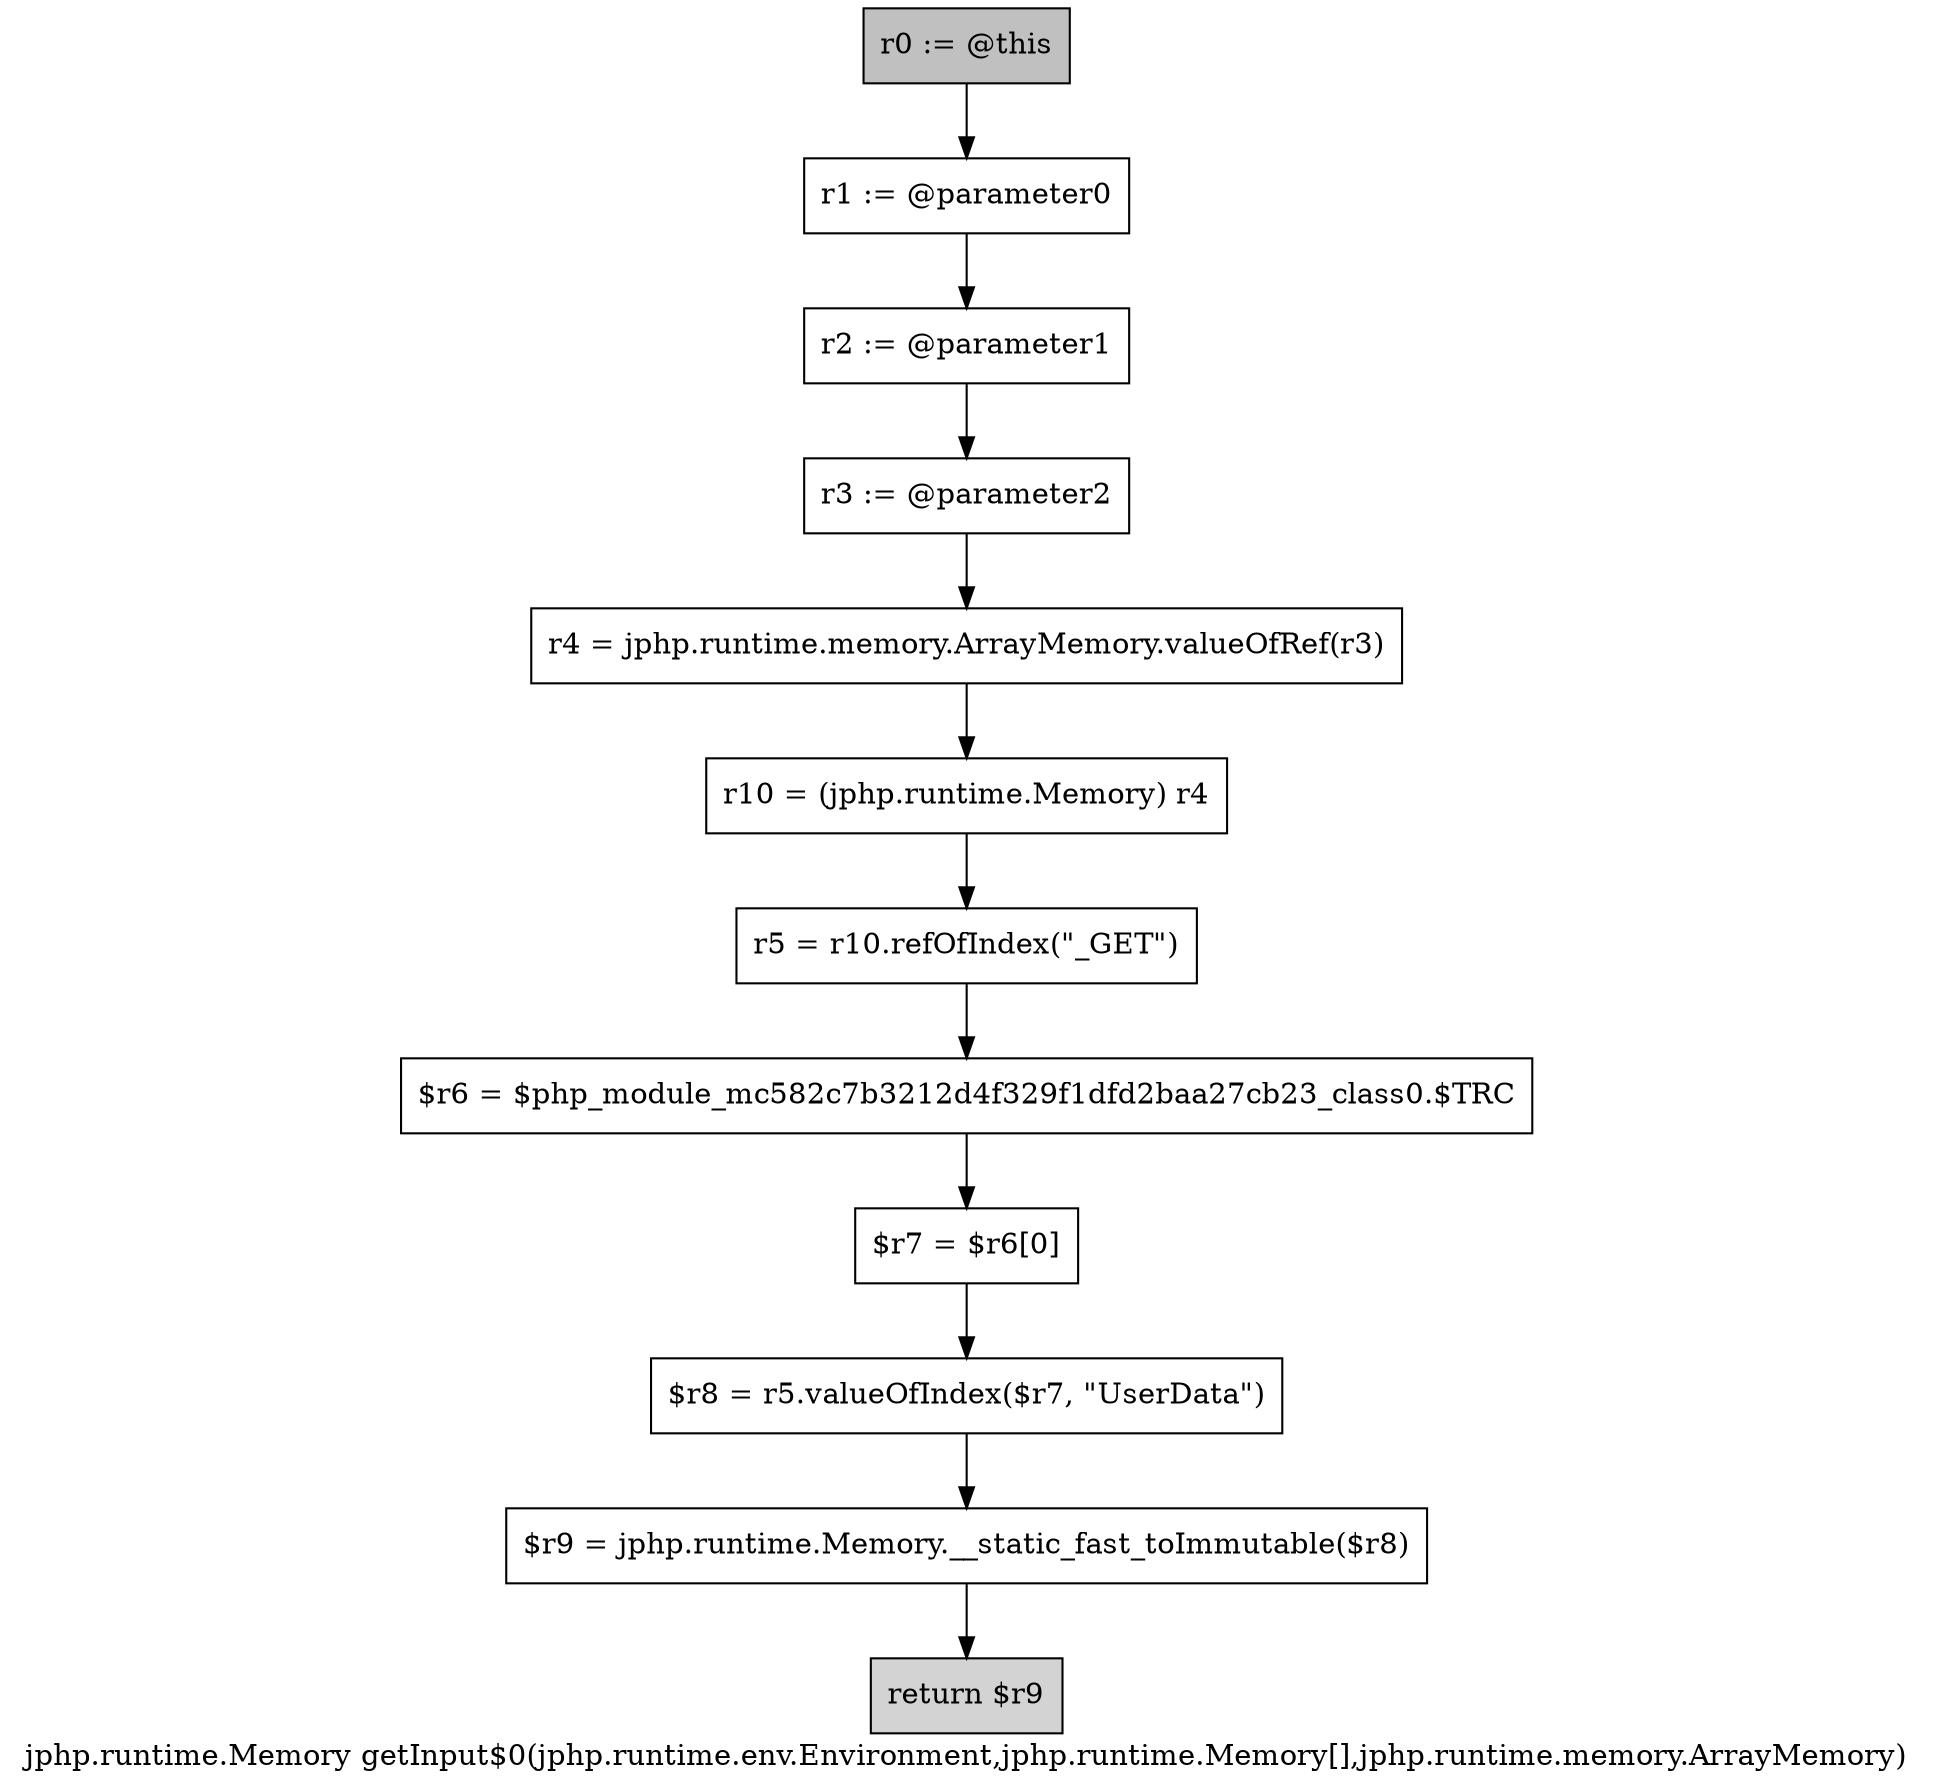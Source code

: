 digraph "jphp.runtime.Memory getInput$0(jphp.runtime.env.Environment,jphp.runtime.Memory[],jphp.runtime.memory.ArrayMemory)" {
    label="jphp.runtime.Memory getInput$0(jphp.runtime.env.Environment,jphp.runtime.Memory[],jphp.runtime.memory.ArrayMemory)";
    node [shape=box];
    "0" [style=filled,fillcolor=gray,label="r0 := @this",];
    "1" [label="r1 := @parameter0",];
    "0"->"1";
    "2" [label="r2 := @parameter1",];
    "1"->"2";
    "3" [label="r3 := @parameter2",];
    "2"->"3";
    "4" [label="r4 = jphp.runtime.memory.ArrayMemory.valueOfRef(r3)",];
    "3"->"4";
    "5" [label="r10 = (jphp.runtime.Memory) r4",];
    "4"->"5";
    "6" [label="r5 = r10.refOfIndex(\"_GET\")",];
    "5"->"6";
    "7" [label="$r6 = $php_module_mc582c7b3212d4f329f1dfd2baa27cb23_class0.$TRC",];
    "6"->"7";
    "8" [label="$r7 = $r6[0]",];
    "7"->"8";
    "9" [label="$r8 = r5.valueOfIndex($r7, \"UserData\")",];
    "8"->"9";
    "10" [label="$r9 = jphp.runtime.Memory.__static_fast_toImmutable($r8)",];
    "9"->"10";
    "11" [style=filled,fillcolor=lightgray,label="return $r9",];
    "10"->"11";
}
